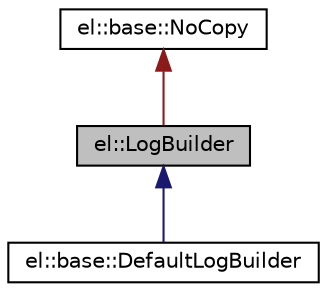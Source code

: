 digraph "el::LogBuilder"
{
  edge [fontname="Helvetica",fontsize="10",labelfontname="Helvetica",labelfontsize="10"];
  node [fontname="Helvetica",fontsize="10",shape=record];
  Node1 [label="el::LogBuilder",height=0.2,width=0.4,color="black", fillcolor="grey75", style="filled", fontcolor="black"];
  Node2 -> Node1 [dir="back",color="firebrick4",fontsize="10",style="solid"];
  Node2 [label="el::base::NoCopy",height=0.2,width=0.4,color="black", fillcolor="white", style="filled",URL="$d3/d8b/a00059.html",tooltip="Internal helper class that prevent copy constructor for class. "];
  Node1 -> Node3 [dir="back",color="midnightblue",fontsize="10",style="solid"];
  Node3 [label="el::base::DefaultLogBuilder",height=0.2,width=0.4,color="black", fillcolor="white", style="filled",URL="$d3/d52/a00023.html"];
}
